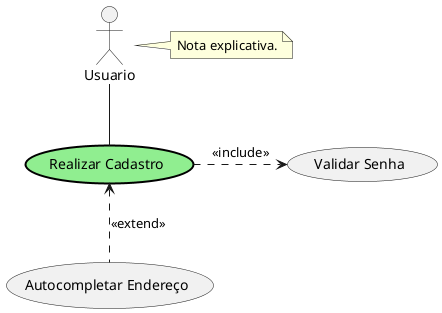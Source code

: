 @startuml
'https://plantuml.com/use-case-diagram

actor Usuario

(Realizar Cadastro) as UC01 #lightgreen;line:black;line.bold;
(Validar Senha) as UC02
(Autocompletar Endereço) as UC03
Usuario -- UC01
UC01 .> UC02 : <<include>>
UC01 <.. UC03 : <<extend>>

note right of Usuario : Nota explicativa.

'note right of (Use)
'A note can also
'be on several lines
'end note

'note "This note is connected\nto several objects." as N2

@enduml